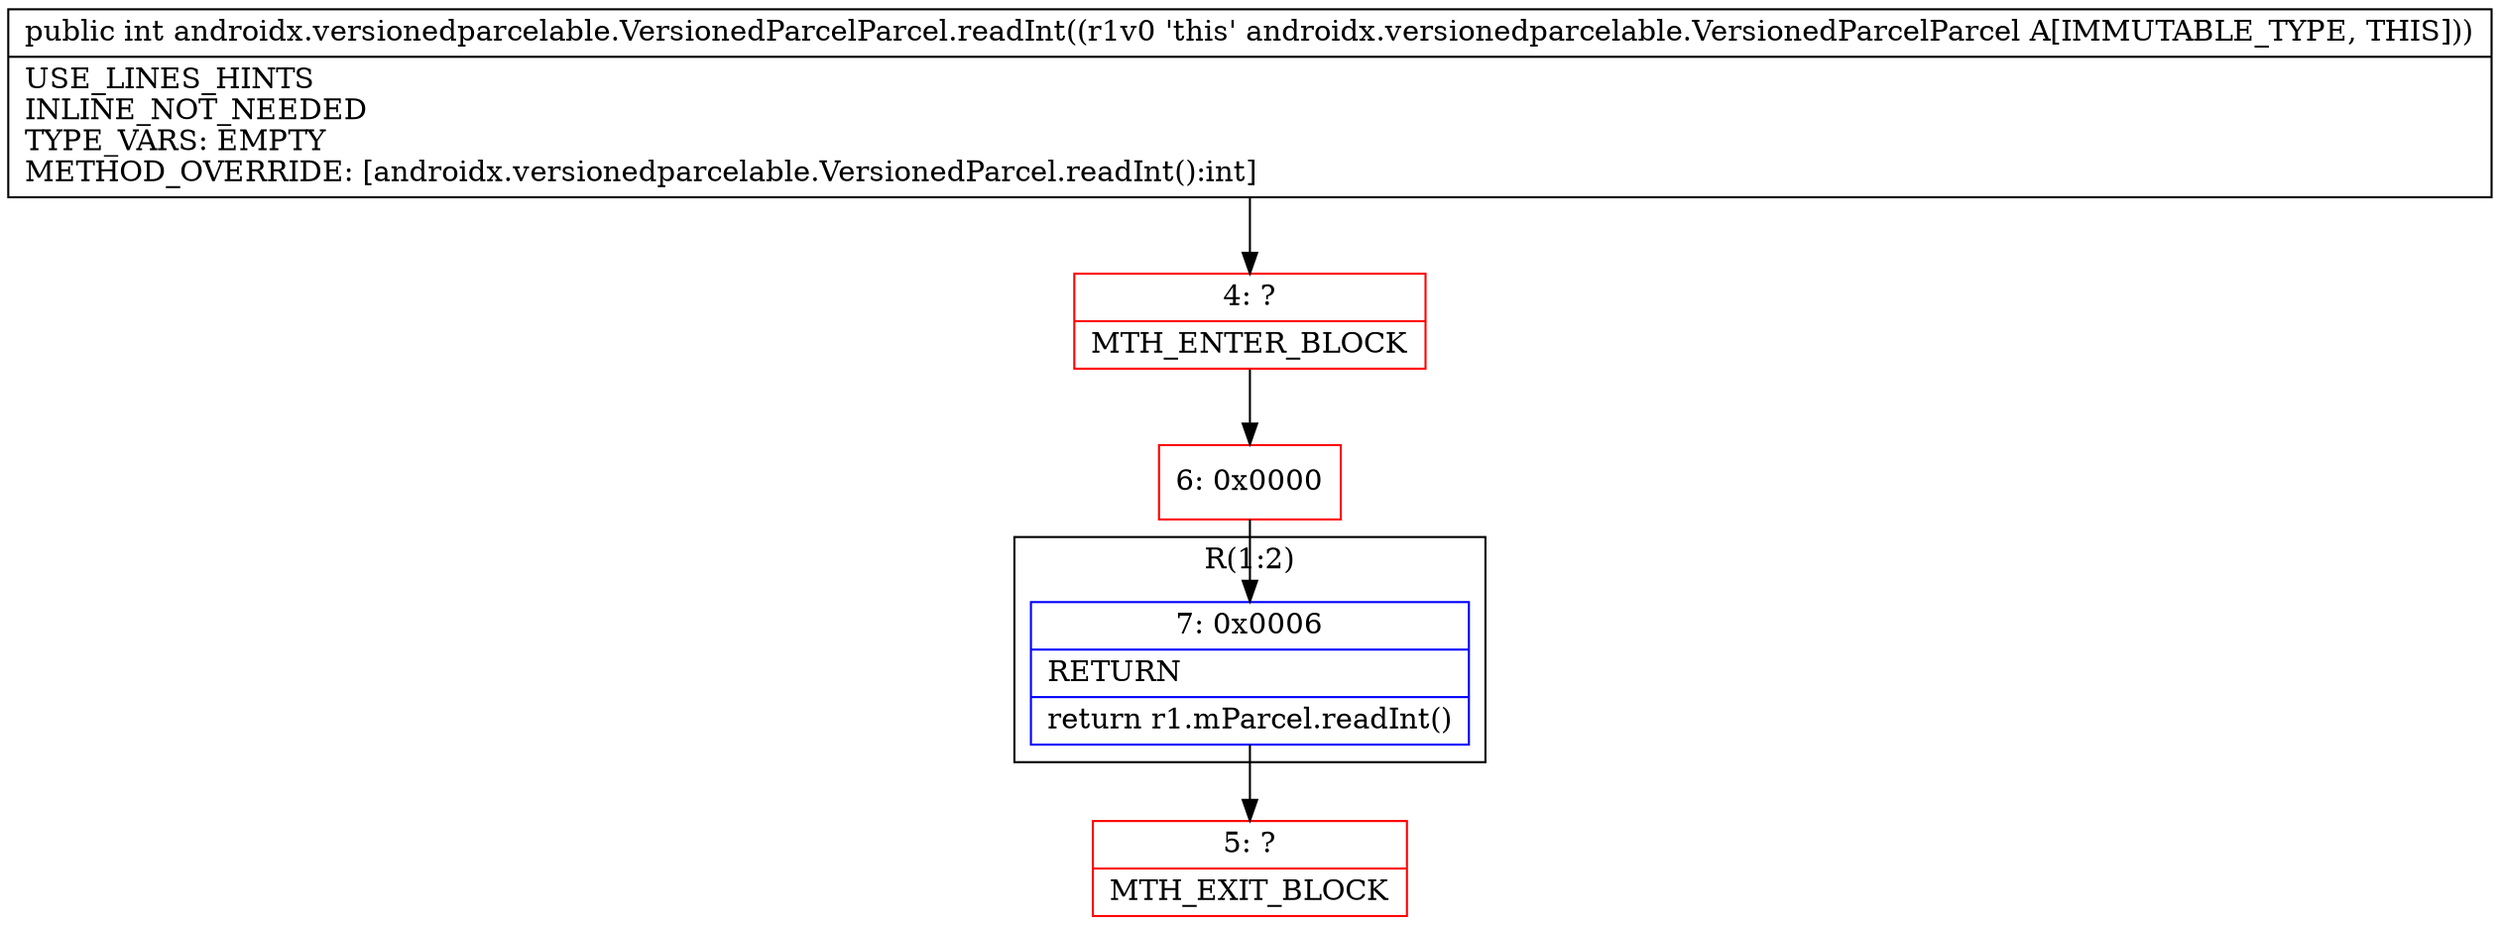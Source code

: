 digraph "CFG forandroidx.versionedparcelable.VersionedParcelParcel.readInt()I" {
subgraph cluster_Region_1024619819 {
label = "R(1:2)";
node [shape=record,color=blue];
Node_7 [shape=record,label="{7\:\ 0x0006|RETURN\l|return r1.mParcel.readInt()\l}"];
}
Node_4 [shape=record,color=red,label="{4\:\ ?|MTH_ENTER_BLOCK\l}"];
Node_6 [shape=record,color=red,label="{6\:\ 0x0000}"];
Node_5 [shape=record,color=red,label="{5\:\ ?|MTH_EXIT_BLOCK\l}"];
MethodNode[shape=record,label="{public int androidx.versionedparcelable.VersionedParcelParcel.readInt((r1v0 'this' androidx.versionedparcelable.VersionedParcelParcel A[IMMUTABLE_TYPE, THIS]))  | USE_LINES_HINTS\lINLINE_NOT_NEEDED\lTYPE_VARS: EMPTY\lMETHOD_OVERRIDE: [androidx.versionedparcelable.VersionedParcel.readInt():int]\l}"];
MethodNode -> Node_4;Node_7 -> Node_5;
Node_4 -> Node_6;
Node_6 -> Node_7;
}

